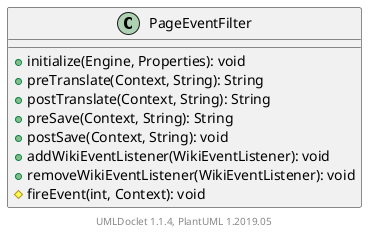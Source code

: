@startuml

    class PageEventFilter [[PageEventFilter.html]] {
        +initialize(Engine, Properties): void
        +preTranslate(Context, String): String
        +postTranslate(Context, String): String
        +preSave(Context, String): String
        +postSave(Context, String): void
        +addWikiEventListener(WikiEventListener): void
        +removeWikiEventListener(WikiEventListener): void
        #fireEvent(int, Context): void
    }


    center footer UMLDoclet 1.1.4, PlantUML 1.2019.05
@enduml

